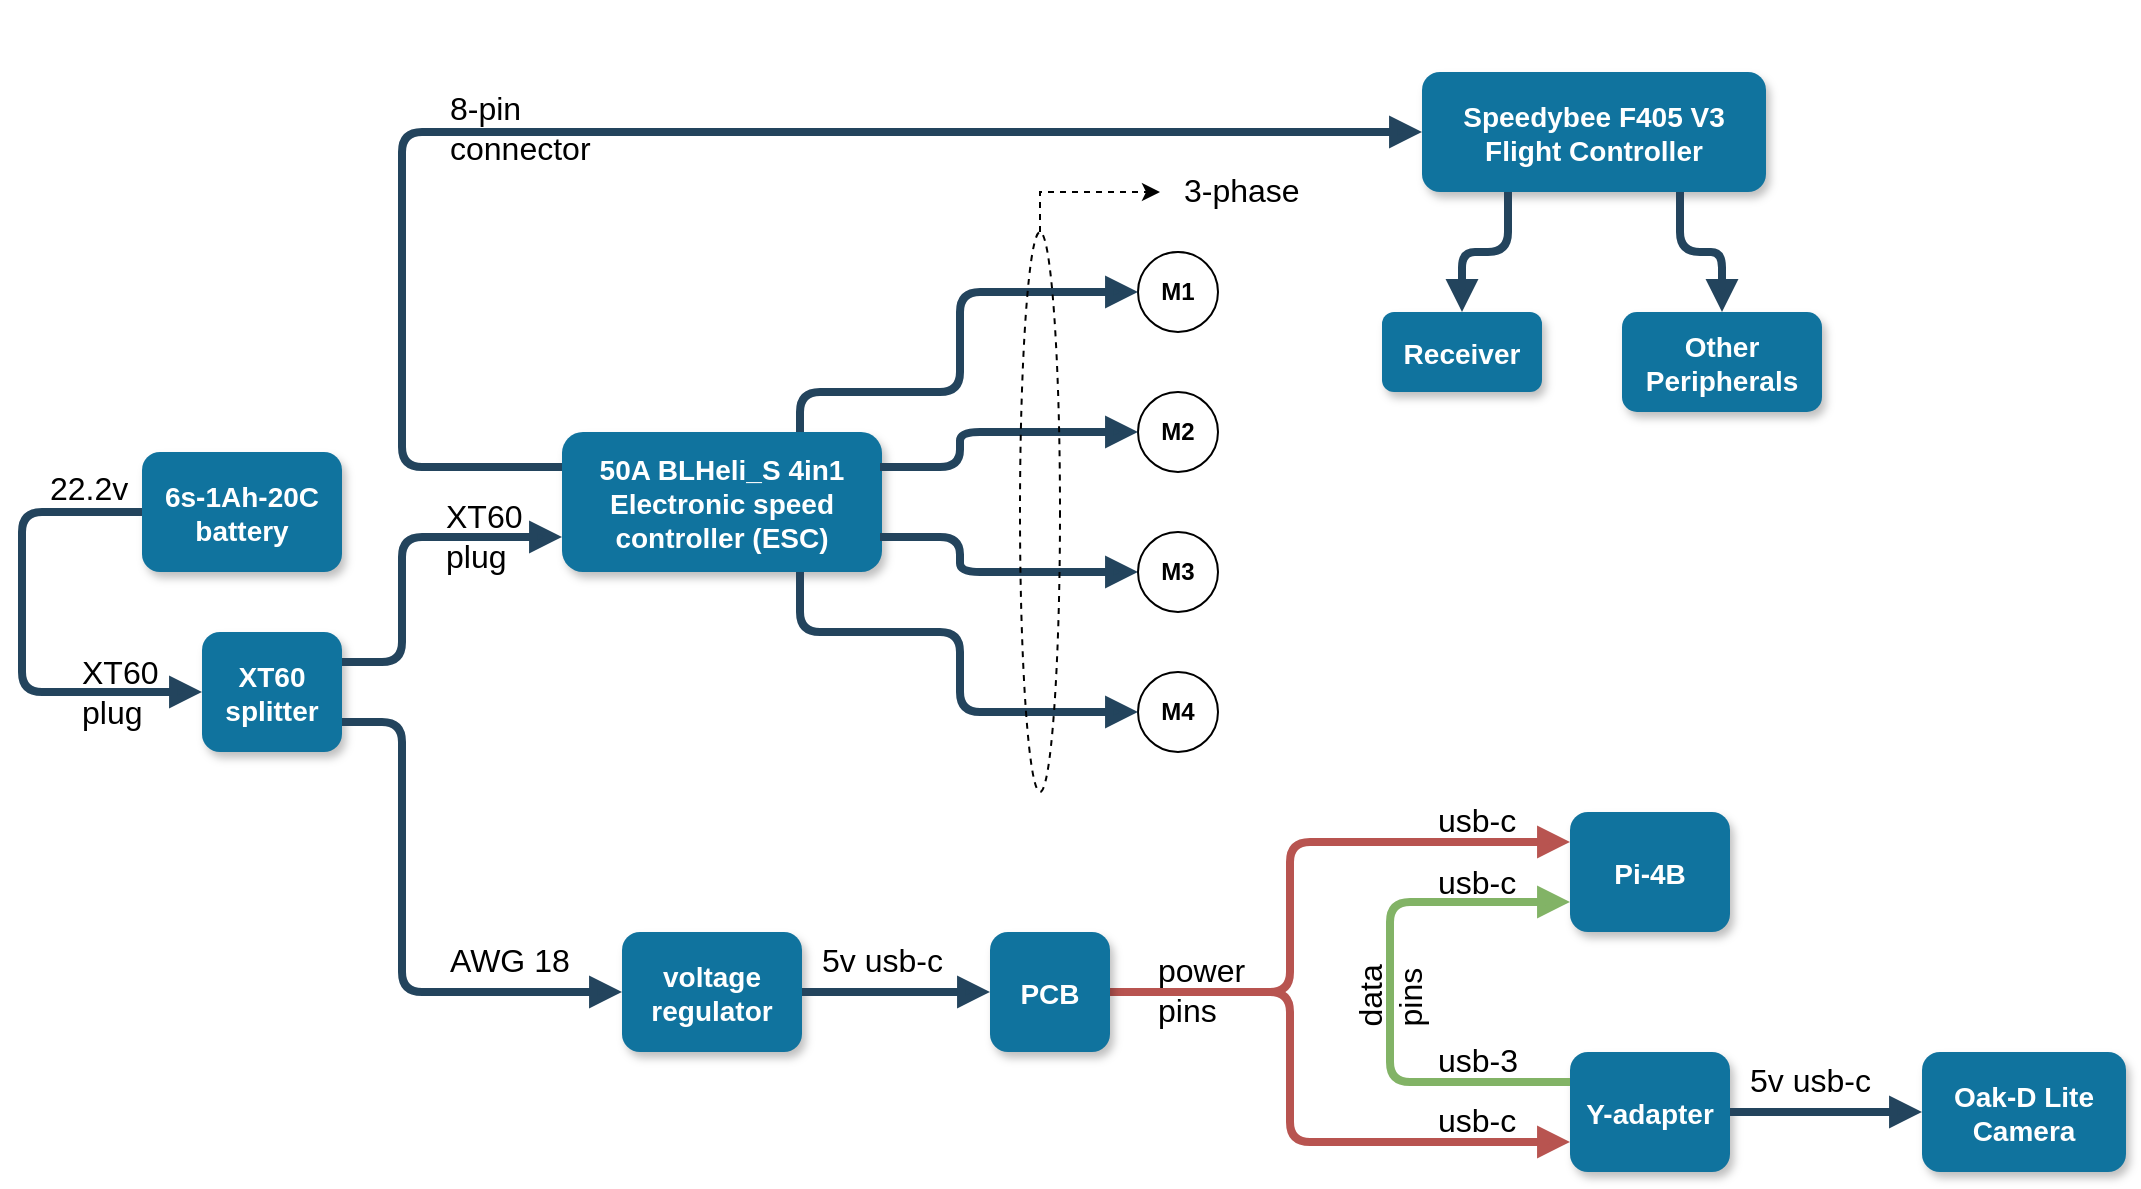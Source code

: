 <mxfile>
    <diagram name="Page-1" id="97916047-d0de-89f5-080d-49f4d83e522f">
        <mxGraphModel dx="446" dy="377" grid="1" gridSize="10" guides="1" tooltips="1" connect="1" arrows="1" fold="1" page="1" pageScale="1.5" pageWidth="1169" pageHeight="827" background="none" math="0" shadow="0">
            <root>
                <mxCell id="0"/>
                <mxCell id="1" parent="0"/>
                <mxCell id="0hPKIBFiTmCVOufTVkQz-52" value="&lt;font style=&quot;font-size: 16px;&quot;&gt;8-pin&lt;br&gt;connector&lt;br&gt;&lt;/font&gt;" style="edgeLabel;html=1;align=left;verticalAlign=middle;resizable=0;points=[];" parent="1" vertex="1" connectable="0">
                    <mxGeometry x="319.995" y="154.003" as="geometry">
                        <mxPoint x="22" y="64" as="offset"/>
                    </mxGeometry>
                </mxCell>
                <mxCell id="0hPKIBFiTmCVOufTVkQz-50" value="&lt;font style=&quot;font-size: 16px;&quot;&gt;XT60&lt;br&gt;plug&lt;br&gt;&lt;/font&gt;" style="edgeLabel;html=1;align=left;verticalAlign=middle;resizable=0;points=[];" parent="1" vertex="1" connectable="0">
                    <mxGeometry x="317.995" y="358.003" as="geometry">
                        <mxPoint x="22" y="64" as="offset"/>
                    </mxGeometry>
                </mxCell>
                <mxCell id="0hPKIBFiTmCVOufTVkQz-49" value="&lt;font style=&quot;font-size: 16px;&quot;&gt;XT60&lt;br&gt;plug&lt;br&gt;&lt;/font&gt;" style="edgeLabel;html=1;align=left;verticalAlign=middle;resizable=0;points=[];" parent="1" vertex="1" connectable="0">
                    <mxGeometry x="135.995" y="436.003" as="geometry">
                        <mxPoint x="22" y="64" as="offset"/>
                    </mxGeometry>
                </mxCell>
                <mxCell id="0hPKIBFiTmCVOufTVkQz-33" value="&lt;span style=&quot;font-size: 16px;&quot;&gt;usb-c&lt;/span&gt;" style="edgeLabel;html=1;align=left;verticalAlign=middle;resizable=0;points=[];" parent="1" vertex="1" connectable="0">
                    <mxGeometry x="813.995" y="531.003" as="geometry">
                        <mxPoint x="22" y="64" as="offset"/>
                    </mxGeometry>
                </mxCell>
                <mxCell id="Tr897aCAvD2A82pSiaK6-78" value="&lt;span style=&quot;font-size: 16px;&quot;&gt;usb-c&lt;/span&gt;" style="edgeLabel;html=1;align=left;verticalAlign=middle;resizable=0;points=[];" parent="1" vertex="1" connectable="0">
                    <mxGeometry x="813.995" y="500.003" as="geometry">
                        <mxPoint x="22" y="64" as="offset"/>
                    </mxGeometry>
                </mxCell>
                <mxCell id="Tr897aCAvD2A82pSiaK6-79" value="&lt;span style=&quot;font-size: 16px;&quot;&gt;usb-3&lt;/span&gt;" style="edgeLabel;html=1;align=left;verticalAlign=middle;resizable=0;points=[];" parent="1" vertex="1" connectable="0">
                    <mxGeometry x="813.995" y="620.003" as="geometry">
                        <mxPoint x="22" y="64" as="offset"/>
                    </mxGeometry>
                </mxCell>
                <mxCell id="0hPKIBFiTmCVOufTVkQz-32" value="&lt;font style=&quot;font-size: 16px;&quot;&gt;22.2v&lt;/font&gt;" style="edgeLabel;html=1;align=left;verticalAlign=middle;resizable=0;points=[];" parent="1" vertex="1" connectable="0">
                    <mxGeometry x="119.995" y="334.003" as="geometry">
                        <mxPoint x="22" y="64" as="offset"/>
                    </mxGeometry>
                </mxCell>
                <mxCell id="Tr897aCAvD2A82pSiaK6-81" value="&lt;font style=&quot;font-size: 16px;&quot;&gt;data&lt;br&gt;pins&lt;br&gt;&lt;/font&gt;" style="edgeLabel;html=1;align=left;verticalAlign=middle;resizable=0;points=[];horizontal=0;" parent="1" vertex="1" connectable="0">
                    <mxGeometry x="791.995" y="733.003" as="geometry">
                        <mxPoint x="22" y="64" as="offset"/>
                    </mxGeometry>
                </mxCell>
                <mxCell id="Tr897aCAvD2A82pSiaK6-82" value="&lt;font style=&quot;font-size: 16px;&quot;&gt;power&lt;br&gt;pins&lt;br&gt;&lt;/font&gt;" style="edgeLabel;html=1;align=left;verticalAlign=middle;resizable=0;points=[];" parent="1" vertex="1" connectable="0">
                    <mxGeometry x="673.995" y="585.003" as="geometry">
                        <mxPoint x="22" y="64" as="offset"/>
                    </mxGeometry>
                </mxCell>
                <mxCell id="Tr897aCAvD2A82pSiaK6-80" value="&lt;span style=&quot;font-size: 16px;&quot;&gt;usb-c&lt;/span&gt;" style="edgeLabel;html=1;align=left;verticalAlign=middle;resizable=0;points=[];" parent="1" vertex="1" connectable="0">
                    <mxGeometry x="813.995" y="650.003" as="geometry">
                        <mxPoint x="22" y="64" as="offset"/>
                    </mxGeometry>
                </mxCell>
                <mxCell id="2" value="XT60&#10;splitter" style="rounded=1;fillColor=#10739E;strokeColor=none;shadow=1;gradientColor=none;fontStyle=1;fontColor=#FFFFFF;fontSize=14;" parent="1" vertex="1">
                    <mxGeometry x="220" y="470" width="70" height="60" as="geometry"/>
                </mxCell>
                <mxCell id="4" value="voltage&#10;regulator" style="rounded=1;fillColor=#10739E;strokeColor=none;shadow=1;gradientColor=none;fontStyle=1;fontColor=#FFFFFF;fontSize=14;" parent="1" vertex="1">
                    <mxGeometry x="430" y="620" width="90" height="60" as="geometry"/>
                </mxCell>
                <mxCell id="6" value="Speedybee F405 V3&#10;Flight Controller" style="rounded=1;fillColor=#10739E;strokeColor=none;shadow=1;gradientColor=none;fontStyle=1;fontColor=#FFFFFF;fontSize=14;" parent="1" vertex="1">
                    <mxGeometry x="830" y="190" width="172" height="60" as="geometry"/>
                </mxCell>
                <mxCell id="7" value="50A BLHeli_S 4in1&#10;Electronic speed&#10;controller (ESC)" style="rounded=1;fillColor=#10739E;strokeColor=none;shadow=1;gradientColor=none;fontStyle=1;fontColor=#FFFFFF;fontSize=14;" parent="1" vertex="1">
                    <mxGeometry x="400" y="370" width="160" height="70" as="geometry"/>
                </mxCell>
                <mxCell id="29" value="" style="edgeStyle=elbowEdgeStyle;strokeWidth=4;endArrow=block;endFill=1;fontStyle=1;strokeColor=#23445D;exitX=1;exitY=0.75;exitDx=0;exitDy=0;entryX=0;entryY=0.5;entryDx=0;entryDy=0;" parent="1" source="2" target="4" edge="1">
                    <mxGeometry x="22" y="165.5" width="100" height="100" as="geometry">
                        <mxPoint x="72" y="265.5" as="sourcePoint"/>
                        <mxPoint x="172" y="165.5" as="targetPoint"/>
                        <Array as="points">
                            <mxPoint x="320" y="580"/>
                        </Array>
                    </mxGeometry>
                </mxCell>
                <mxCell id="Tr897aCAvD2A82pSiaK6-56" value="" style="edgeStyle=elbowEdgeStyle;strokeWidth=4;endArrow=block;endFill=1;fontStyle=1;strokeColor=#23445D;entryX=0;entryY=0.75;entryDx=0;entryDy=0;exitX=1;exitY=0.25;exitDx=0;exitDy=0;" parent="1" source="2" target="7" edge="1">
                    <mxGeometry x="22" y="165.5" width="100" height="100" as="geometry">
                        <mxPoint x="290" y="490" as="sourcePoint"/>
                        <mxPoint x="440" y="660" as="targetPoint"/>
                        <Array as="points">
                            <mxPoint x="320" y="460"/>
                        </Array>
                    </mxGeometry>
                </mxCell>
                <mxCell id="Tr897aCAvD2A82pSiaK6-57" value="" style="edgeStyle=elbowEdgeStyle;strokeWidth=4;endArrow=block;endFill=1;fontStyle=1;strokeColor=#23445D;exitX=0;exitY=0.25;exitDx=0;exitDy=0;entryX=0;entryY=0.5;entryDx=0;entryDy=0;" parent="1" source="7" target="6" edge="1">
                    <mxGeometry x="22" y="165.5" width="100" height="100" as="geometry">
                        <mxPoint x="300" y="510" as="sourcePoint"/>
                        <mxPoint x="440" y="395" as="targetPoint"/>
                        <Array as="points">
                            <mxPoint x="320" y="310"/>
                        </Array>
                    </mxGeometry>
                </mxCell>
                <mxCell id="Tr897aCAvD2A82pSiaK6-59" value="" style="edgeStyle=elbowEdgeStyle;strokeWidth=4;endArrow=block;endFill=1;fontStyle=1;strokeColor=#b85450;fillColor=#f8cecc;entryX=0;entryY=0.25;entryDx=0;entryDy=0;exitX=1;exitY=0.5;exitDx=0;exitDy=0;" parent="1" source="Tr897aCAvD2A82pSiaK6-75" target="0hPKIBFiTmCVOufTVkQz-53" edge="1">
                    <mxGeometry x="22" y="165.5" width="100" height="100" as="geometry">
                        <mxPoint x="614" y="610" as="sourcePoint"/>
                        <mxPoint x="904" y="575.0" as="targetPoint"/>
                        <Array as="points">
                            <mxPoint x="764" y="610"/>
                        </Array>
                    </mxGeometry>
                </mxCell>
                <mxCell id="Tr897aCAvD2A82pSiaK6-62" value="" style="edgeStyle=elbowEdgeStyle;strokeWidth=4;endArrow=block;endFill=1;fontStyle=1;strokeColor=#b85450;exitX=1;exitY=0.5;exitDx=0;exitDy=0;entryX=0;entryY=0.75;entryDx=0;entryDy=0;fillColor=#f8cecc;" parent="1" source="Tr897aCAvD2A82pSiaK6-75" target="Tr897aCAvD2A82pSiaK6-65" edge="1">
                    <mxGeometry x="22" y="165.5" width="100" height="100" as="geometry">
                        <mxPoint x="594" y="650" as="sourcePoint"/>
                        <mxPoint x="864" y="590" as="targetPoint"/>
                        <Array as="points">
                            <mxPoint x="764" y="710"/>
                        </Array>
                    </mxGeometry>
                </mxCell>
                <mxCell id="Tr897aCAvD2A82pSiaK6-65" value="Y-adapter" style="rounded=1;fillColor=#10739E;strokeColor=none;shadow=1;gradientColor=none;fontStyle=1;fontColor=#FFFFFF;fontSize=14;" parent="1" vertex="1">
                    <mxGeometry x="904" y="680" width="80" height="60" as="geometry"/>
                </mxCell>
                <mxCell id="Tr897aCAvD2A82pSiaK6-67" value="&lt;font style=&quot;font-size: 16px;&quot;&gt;5v usb-c&lt;/font&gt;" style="edgeLabel;html=1;align=left;verticalAlign=middle;resizable=0;points=[];" parent="1" vertex="1" connectable="0">
                    <mxGeometry x="505.995" y="570.003" as="geometry">
                        <mxPoint x="22" y="64" as="offset"/>
                    </mxGeometry>
                </mxCell>
                <mxCell id="Tr897aCAvD2A82pSiaK6-76" value="" style="edgeStyle=elbowEdgeStyle;strokeWidth=4;endArrow=block;endFill=1;fontStyle=1;strokeColor=#23445D;exitX=1;exitY=0.5;exitDx=0;exitDy=0;entryX=0;entryY=0.5;entryDx=0;entryDy=0;entryPerimeter=0;" parent="1" source="4" target="Tr897aCAvD2A82pSiaK6-75" edge="1">
                    <mxGeometry x="22" y="165.5" width="100" height="100" as="geometry">
                        <mxPoint x="552" y="650" as="sourcePoint"/>
                        <mxPoint x="630" y="650" as="targetPoint"/>
                    </mxGeometry>
                </mxCell>
                <mxCell id="Tr897aCAvD2A82pSiaK6-75" value="PCB" style="rounded=1;fillColor=#10739E;strokeColor=none;shadow=1;gradientColor=none;fontStyle=1;fontColor=#FFFFFF;fontSize=14;" parent="1" vertex="1">
                    <mxGeometry x="614" y="620" width="60" height="60" as="geometry"/>
                </mxCell>
                <mxCell id="Tr897aCAvD2A82pSiaK6-77" value="" style="edgeStyle=elbowEdgeStyle;strokeWidth=4;endArrow=none;endFill=0;fontStyle=1;strokeColor=#82b366;fillColor=#d5e8d4;entryX=0;entryY=0.25;entryDx=0;entryDy=0;exitX=0;exitY=0.75;exitDx=0;exitDy=0;elbow=vertical;startArrow=block;startFill=1;" parent="1" source="0hPKIBFiTmCVOufTVkQz-53" target="Tr897aCAvD2A82pSiaK6-65" edge="1">
                    <mxGeometry x="22" y="165.5" width="100" height="100" as="geometry">
                        <mxPoint x="594" y="630" as="sourcePoint"/>
                        <mxPoint x="914" y="600" as="targetPoint"/>
                        <Array as="points">
                            <mxPoint x="814" y="680"/>
                        </Array>
                    </mxGeometry>
                </mxCell>
                <mxCell id="0hPKIBFiTmCVOufTVkQz-29" value="Oak-D Lite&#10;Camera" style="rounded=1;fillColor=#10739E;strokeColor=none;shadow=1;gradientColor=none;fontStyle=1;fontColor=#FFFFFF;fontSize=14;" parent="1" vertex="1">
                    <mxGeometry x="1080" y="680" width="102" height="60" as="geometry"/>
                </mxCell>
                <mxCell id="0hPKIBFiTmCVOufTVkQz-30" value="" style="edgeStyle=elbowEdgeStyle;strokeWidth=4;endArrow=block;endFill=1;fontStyle=1;strokeColor=#23445D;exitX=1;exitY=0.5;exitDx=0;exitDy=0;entryX=0;entryY=0.5;entryDx=0;entryDy=0;" parent="1" source="Tr897aCAvD2A82pSiaK6-65" target="0hPKIBFiTmCVOufTVkQz-29" edge="1">
                    <mxGeometry x="22" y="165.5" width="100" height="100" as="geometry">
                        <mxPoint x="476" y="600" as="sourcePoint"/>
                        <mxPoint x="594" y="600" as="targetPoint"/>
                    </mxGeometry>
                </mxCell>
                <mxCell id="0hPKIBFiTmCVOufTVkQz-31" value="&lt;font style=&quot;font-size: 16px;&quot;&gt;5v usb-c&lt;/font&gt;" style="edgeLabel;html=1;align=left;verticalAlign=middle;resizable=0;points=[];" parent="1" vertex="1" connectable="0">
                    <mxGeometry x="969.995" y="630.003" as="geometry">
                        <mxPoint x="22" y="64" as="offset"/>
                    </mxGeometry>
                </mxCell>
                <mxCell id="0hPKIBFiTmCVOufTVkQz-34" value="&lt;b&gt;M1&lt;/b&gt;" style="ellipse;whiteSpace=wrap;html=1;aspect=fixed;" parent="1" vertex="1">
                    <mxGeometry x="688" y="280" width="40" height="40" as="geometry"/>
                </mxCell>
                <mxCell id="0hPKIBFiTmCVOufTVkQz-36" value="&lt;b&gt;M2&lt;/b&gt;" style="ellipse;whiteSpace=wrap;html=1;aspect=fixed;" parent="1" vertex="1">
                    <mxGeometry x="688" y="350" width="40" height="40" as="geometry"/>
                </mxCell>
                <mxCell id="0hPKIBFiTmCVOufTVkQz-37" value="&lt;b&gt;M4&lt;/b&gt;" style="ellipse;whiteSpace=wrap;html=1;aspect=fixed;" parent="1" vertex="1">
                    <mxGeometry x="688" y="490" width="40" height="40" as="geometry"/>
                </mxCell>
                <mxCell id="0hPKIBFiTmCVOufTVkQz-38" value="" style="edgeStyle=orthogonalEdgeStyle;strokeWidth=4;endArrow=block;endFill=1;fontStyle=1;strokeColor=#23445D;entryX=0;entryY=0.5;entryDx=0;entryDy=0;elbow=vertical;exitX=0.75;exitY=0;exitDx=0;exitDy=0;" parent="1" target="0hPKIBFiTmCVOufTVkQz-34" edge="1">
                    <mxGeometry x="22" y="165.5" width="100" height="100" as="geometry">
                        <mxPoint x="519" y="370" as="sourcePoint"/>
                        <mxPoint x="639" y="416" as="targetPoint"/>
                        <Array as="points">
                            <mxPoint x="519" y="350"/>
                            <mxPoint x="599" y="350"/>
                            <mxPoint x="599" y="300"/>
                        </Array>
                    </mxGeometry>
                </mxCell>
                <mxCell id="0hPKIBFiTmCVOufTVkQz-39" value="" style="edgeStyle=elbowEdgeStyle;strokeWidth=4;endArrow=block;endFill=1;fontStyle=1;strokeColor=#23445D;exitX=1;exitY=0.25;exitDx=0;exitDy=0;entryX=0;entryY=0.5;entryDx=0;entryDy=0;" parent="1" target="0hPKIBFiTmCVOufTVkQz-36" edge="1">
                    <mxGeometry x="22" y="165.5" width="100" height="100" as="geometry">
                        <mxPoint x="559" y="387.5" as="sourcePoint"/>
                        <mxPoint x="679" y="450" as="targetPoint"/>
                        <Array as="points">
                            <mxPoint x="599" y="388"/>
                        </Array>
                    </mxGeometry>
                </mxCell>
                <mxCell id="0hPKIBFiTmCVOufTVkQz-42" value="" style="edgeStyle=elbowEdgeStyle;strokeWidth=4;endArrow=block;endFill=1;fontStyle=1;strokeColor=#23445D;exitX=1;exitY=0.75;exitDx=0;exitDy=0;entryX=0;entryY=0.5;entryDx=0;entryDy=0;" parent="1" target="0hPKIBFiTmCVOufTVkQz-35" edge="1">
                    <mxGeometry x="22" y="165.5" width="100" height="100" as="geometry">
                        <mxPoint x="559" y="422.5" as="sourcePoint"/>
                        <mxPoint x="779" y="380" as="targetPoint"/>
                        <Array as="points">
                            <mxPoint x="599" y="440"/>
                        </Array>
                    </mxGeometry>
                </mxCell>
                <mxCell id="0hPKIBFiTmCVOufTVkQz-35" value="&lt;b&gt;M3&lt;/b&gt;" style="ellipse;whiteSpace=wrap;html=1;aspect=fixed;" parent="1" vertex="1">
                    <mxGeometry x="688" y="420" width="40" height="40" as="geometry"/>
                </mxCell>
                <mxCell id="0hPKIBFiTmCVOufTVkQz-43" value="" style="edgeStyle=orthogonalEdgeStyle;strokeWidth=4;endArrow=block;endFill=1;fontStyle=1;strokeColor=#23445D;entryX=0;entryY=0.5;entryDx=0;entryDy=0;elbow=vertical;exitX=0.75;exitY=1;exitDx=0;exitDy=0;" parent="1" target="0hPKIBFiTmCVOufTVkQz-37" edge="1">
                    <mxGeometry x="22" y="165.5" width="100" height="100" as="geometry">
                        <mxPoint x="519" y="440" as="sourcePoint"/>
                        <mxPoint x="767" y="320" as="targetPoint"/>
                        <Array as="points">
                            <mxPoint x="519" y="470"/>
                            <mxPoint x="599" y="470"/>
                            <mxPoint x="599" y="510"/>
                        </Array>
                    </mxGeometry>
                </mxCell>
                <mxCell id="0hPKIBFiTmCVOufTVkQz-45" style="edgeStyle=elbowEdgeStyle;rounded=0;orthogonalLoop=1;jettySize=auto;html=1;exitX=0.5;exitY=0;exitDx=0;exitDy=0;dashed=1;" parent="1" source="0hPKIBFiTmCVOufTVkQz-44" edge="1">
                    <mxGeometry relative="1" as="geometry">
                        <mxPoint x="699" y="250" as="targetPoint"/>
                        <Array as="points">
                            <mxPoint x="639" y="260"/>
                        </Array>
                    </mxGeometry>
                </mxCell>
                <mxCell id="0hPKIBFiTmCVOufTVkQz-44" value="" style="ellipse;whiteSpace=wrap;html=1;strokeColor=default;fillColor=none;dashed=1;" parent="1" vertex="1">
                    <mxGeometry x="629" y="270" width="20" height="280" as="geometry"/>
                </mxCell>
                <mxCell id="0hPKIBFiTmCVOufTVkQz-46" value="&lt;font style=&quot;font-size: 16px;&quot;&gt;3-phase&lt;/font&gt;" style="edgeLabel;html=1;align=left;verticalAlign=middle;resizable=0;points=[];" parent="1" vertex="1" connectable="0">
                    <mxGeometry x="686.995" y="185.003" as="geometry">
                        <mxPoint x="22" y="64" as="offset"/>
                    </mxGeometry>
                </mxCell>
                <mxCell id="0hPKIBFiTmCVOufTVkQz-47" value="6s-1Ah-20C&#10;battery" style="rounded=1;fillColor=#10739E;strokeColor=none;shadow=1;gradientColor=none;fontStyle=1;fontColor=#FFFFFF;fontSize=14;" parent="1" vertex="1">
                    <mxGeometry x="190" y="380" width="100" height="60" as="geometry"/>
                </mxCell>
                <mxCell id="0hPKIBFiTmCVOufTVkQz-48" value="" style="edgeStyle=elbowEdgeStyle;strokeWidth=4;endArrow=block;endFill=1;fontStyle=1;strokeColor=#23445D;exitX=0;exitY=0.5;exitDx=0;exitDy=0;entryX=0;entryY=0.5;entryDx=0;entryDy=0;" parent="1" source="0hPKIBFiTmCVOufTVkQz-47" target="2" edge="1">
                    <mxGeometry x="22" y="165.5" width="100" height="100" as="geometry">
                        <mxPoint x="300" y="510" as="sourcePoint"/>
                        <mxPoint x="440" y="433" as="targetPoint"/>
                        <Array as="points">
                            <mxPoint x="130" y="460"/>
                        </Array>
                    </mxGeometry>
                </mxCell>
                <mxCell id="0hPKIBFiTmCVOufTVkQz-51" value="&lt;font style=&quot;font-size: 16px;&quot;&gt;AWG 18&lt;/font&gt;" style="edgeLabel;html=1;align=left;verticalAlign=middle;resizable=0;points=[];" parent="1" vertex="1" connectable="0">
                    <mxGeometry x="319.995" y="570.003" as="geometry">
                        <mxPoint x="22" y="64" as="offset"/>
                    </mxGeometry>
                </mxCell>
                <mxCell id="0hPKIBFiTmCVOufTVkQz-53" value="Pi-4B" style="rounded=1;fillColor=#10739E;strokeColor=none;shadow=1;gradientColor=none;fontStyle=1;fontColor=#FFFFFF;fontSize=14;" parent="1" vertex="1">
                    <mxGeometry x="904" y="560" width="80" height="60" as="geometry"/>
                </mxCell>
                <mxCell id="0hPKIBFiTmCVOufTVkQz-55" value="" style="edgeStyle=elbowEdgeStyle;strokeWidth=4;endArrow=block;endFill=1;fontStyle=1;strokeColor=#23445D;exitX=0.25;exitY=1;exitDx=0;exitDy=0;entryX=0.5;entryY=0;entryDx=0;entryDy=0;elbow=vertical;" parent="1" source="6" target="0hPKIBFiTmCVOufTVkQz-58" edge="1">
                    <mxGeometry x="22" y="165.5" width="100" height="100" as="geometry">
                        <mxPoint x="410" y="398" as="sourcePoint"/>
                        <mxPoint x="873" y="320" as="targetPoint"/>
                    </mxGeometry>
                </mxCell>
                <mxCell id="0hPKIBFiTmCVOufTVkQz-57" value="" style="edgeStyle=elbowEdgeStyle;strokeWidth=4;endArrow=block;endFill=1;fontStyle=1;strokeColor=#23445D;exitX=0.75;exitY=1;exitDx=0;exitDy=0;entryX=0.5;entryY=0;entryDx=0;entryDy=0;elbow=vertical;" parent="1" source="6" target="0hPKIBFiTmCVOufTVkQz-59" edge="1">
                    <mxGeometry x="22" y="165.5" width="100" height="100" as="geometry">
                        <mxPoint x="926" y="260" as="sourcePoint"/>
                        <mxPoint x="959" y="340" as="targetPoint"/>
                    </mxGeometry>
                </mxCell>
                <mxCell id="0hPKIBFiTmCVOufTVkQz-58" value="Receiver" style="rounded=1;fillColor=#10739E;strokeColor=none;shadow=1;gradientColor=none;fontStyle=1;fontColor=#FFFFFF;fontSize=14;" parent="1" vertex="1">
                    <mxGeometry x="810" y="310" width="80" height="40" as="geometry"/>
                </mxCell>
                <mxCell id="0hPKIBFiTmCVOufTVkQz-59" value="Other&#10;Peripherals" style="rounded=1;fillColor=#10739E;strokeColor=none;shadow=1;gradientColor=none;fontStyle=1;fontColor=#FFFFFF;fontSize=14;" parent="1" vertex="1">
                    <mxGeometry x="930" y="310" width="100" height="50" as="geometry"/>
                </mxCell>
            </root>
        </mxGraphModel>
    </diagram>
</mxfile>